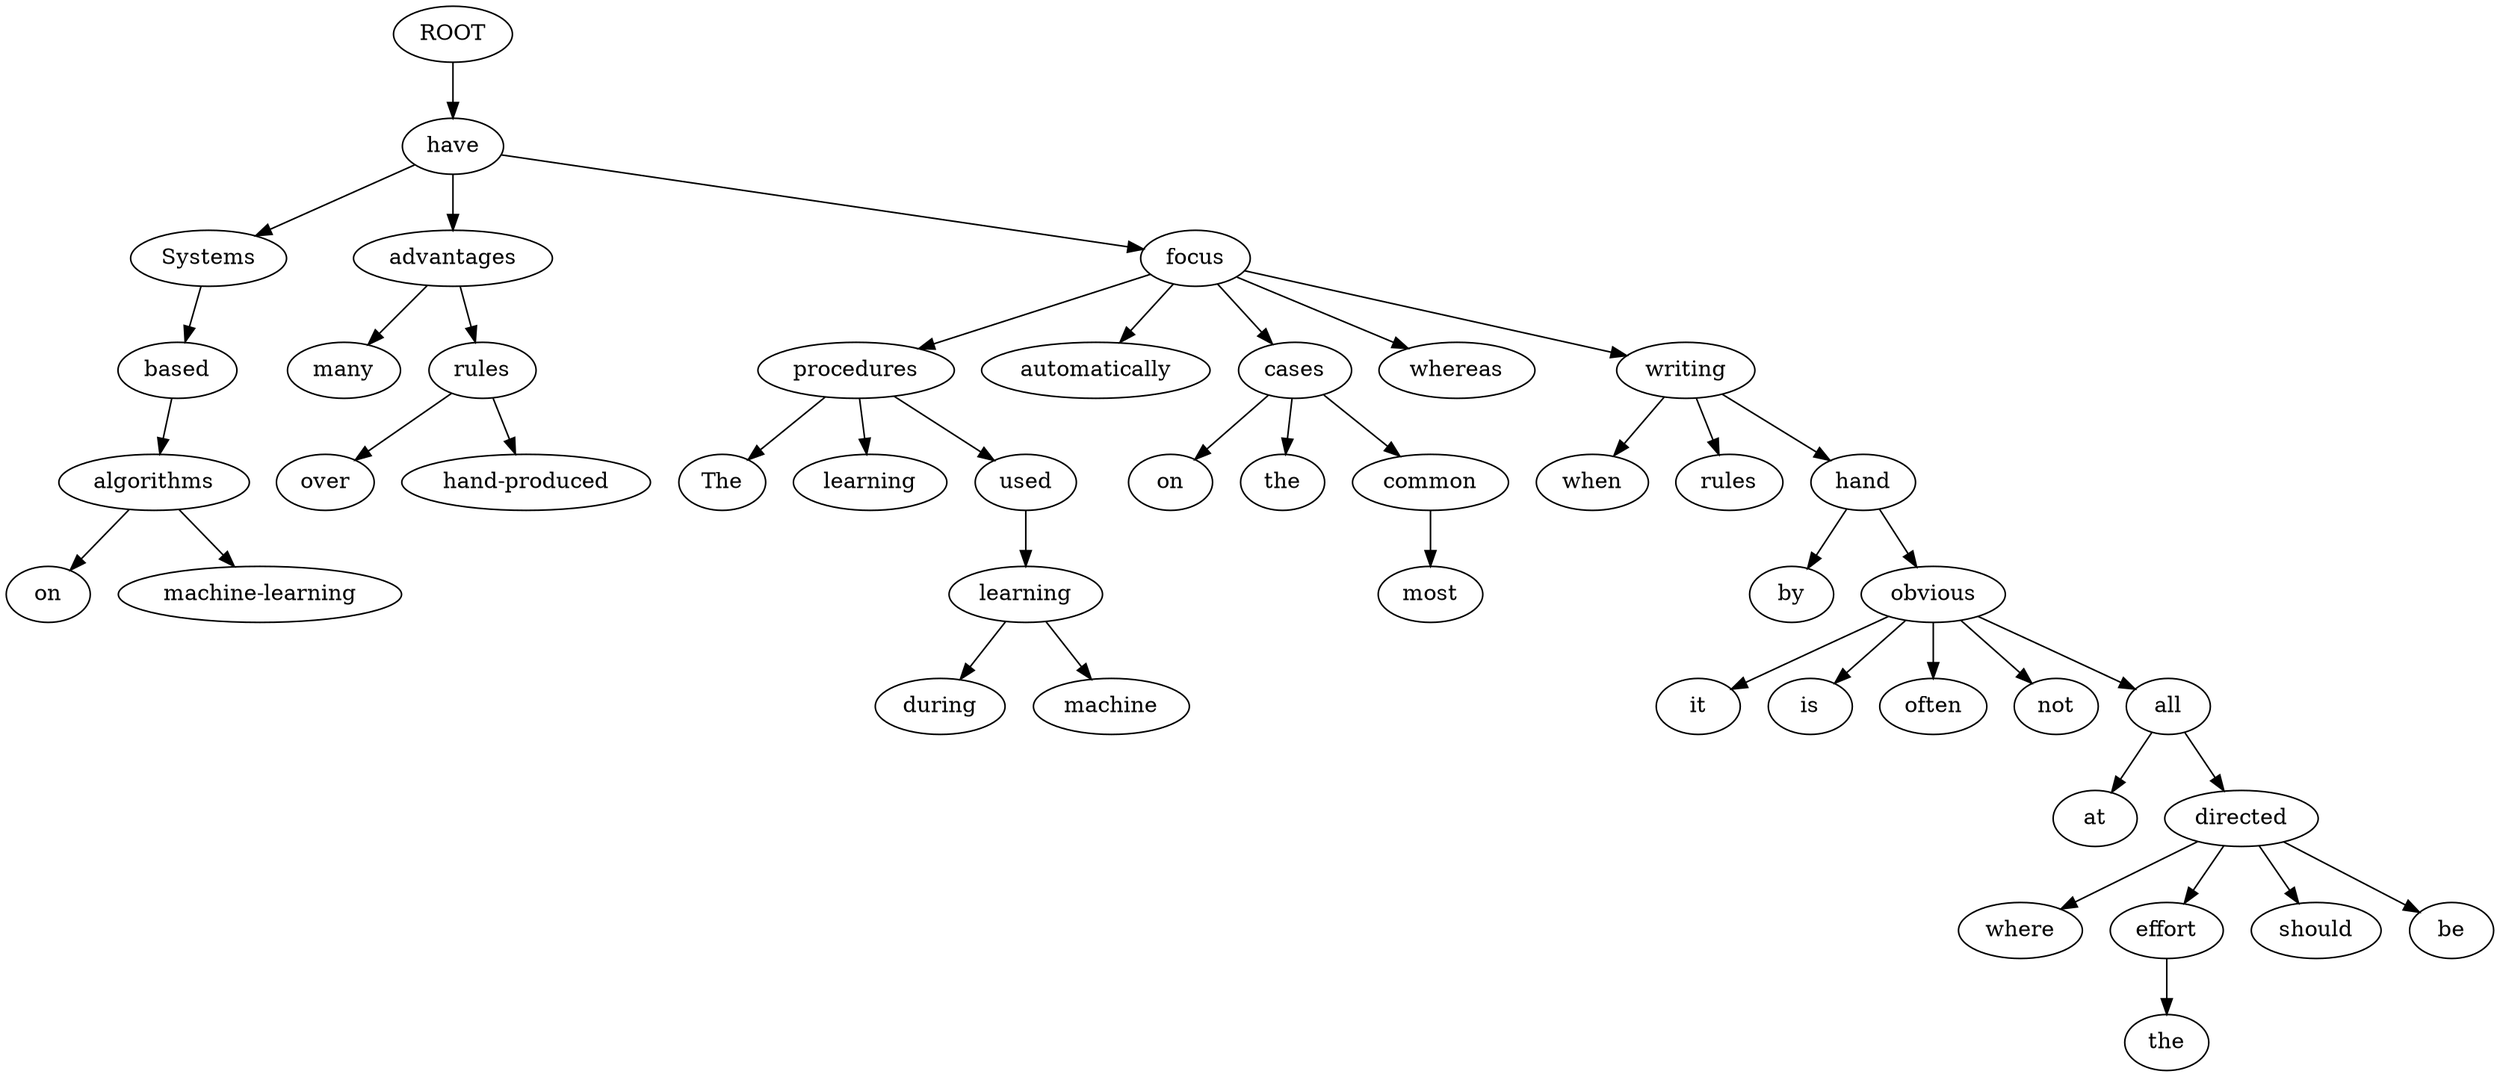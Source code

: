 digraph graph41 {
	node0 [label="ROOT"];
	node1 [label="Systems"];
	node2 [label="based"];
	node3 [label="on"];
	node4 [label="machine-learning"];
	node5 [label="algorithms"];
	node6 [label="have"];
	node7 [label="many"];
	node8 [label="advantages"];
	node9 [label="over"];
	node10 [label="hand-produced"];
	node11 [label="rules"];
	node13 [label="The"];
	node14 [label="learning"];
	node15 [label="procedures"];
	node16 [label="used"];
	node17 [label="during"];
	node18 [label="machine"];
	node19 [label="learning"];
	node20 [label="automatically"];
	node21 [label="focus"];
	node22 [label="on"];
	node23 [label="the"];
	node24 [label="most"];
	node25 [label="common"];
	node26 [label="cases"];
	node28 [label="whereas"];
	node29 [label="when"];
	node30 [label="writing"];
	node31 [label="rules"];
	node32 [label="by"];
	node33 [label="hand"];
	node34 [label="it"];
	node35 [label="is"];
	node36 [label="often"];
	node37 [label="not"];
	node38 [label="obvious"];
	node39 [label="at"];
	node40 [label="all"];
	node41 [label="where"];
	node42 [label="the"];
	node43 [label="effort"];
	node44 [label="should"];
	node45 [label="be"];
	node46 [label="directed"];
	node0 -> node6;
	node6 -> node1;
	node1 -> node2;
	node5 -> node3;
	node5 -> node4;
	node2 -> node5;
	node8 -> node7;
	node6 -> node8;
	node11 -> node9;
	node11 -> node10;
	node8 -> node11;
	node15 -> node13;
	node15 -> node14;
	node21 -> node15;
	node15 -> node16;
	node19 -> node17;
	node19 -> node18;
	node16 -> node19;
	node21 -> node20;
	node6 -> node21;
	node26 -> node22;
	node26 -> node23;
	node25 -> node24;
	node26 -> node25;
	node21 -> node26;
	node21 -> node28;
	node30 -> node29;
	node21 -> node30;
	node30 -> node31;
	node33 -> node32;
	node30 -> node33;
	node38 -> node34;
	node38 -> node35;
	node38 -> node36;
	node38 -> node37;
	node33 -> node38;
	node40 -> node39;
	node38 -> node40;
	node46 -> node41;
	node43 -> node42;
	node46 -> node43;
	node46 -> node44;
	node46 -> node45;
	node40 -> node46;
}
